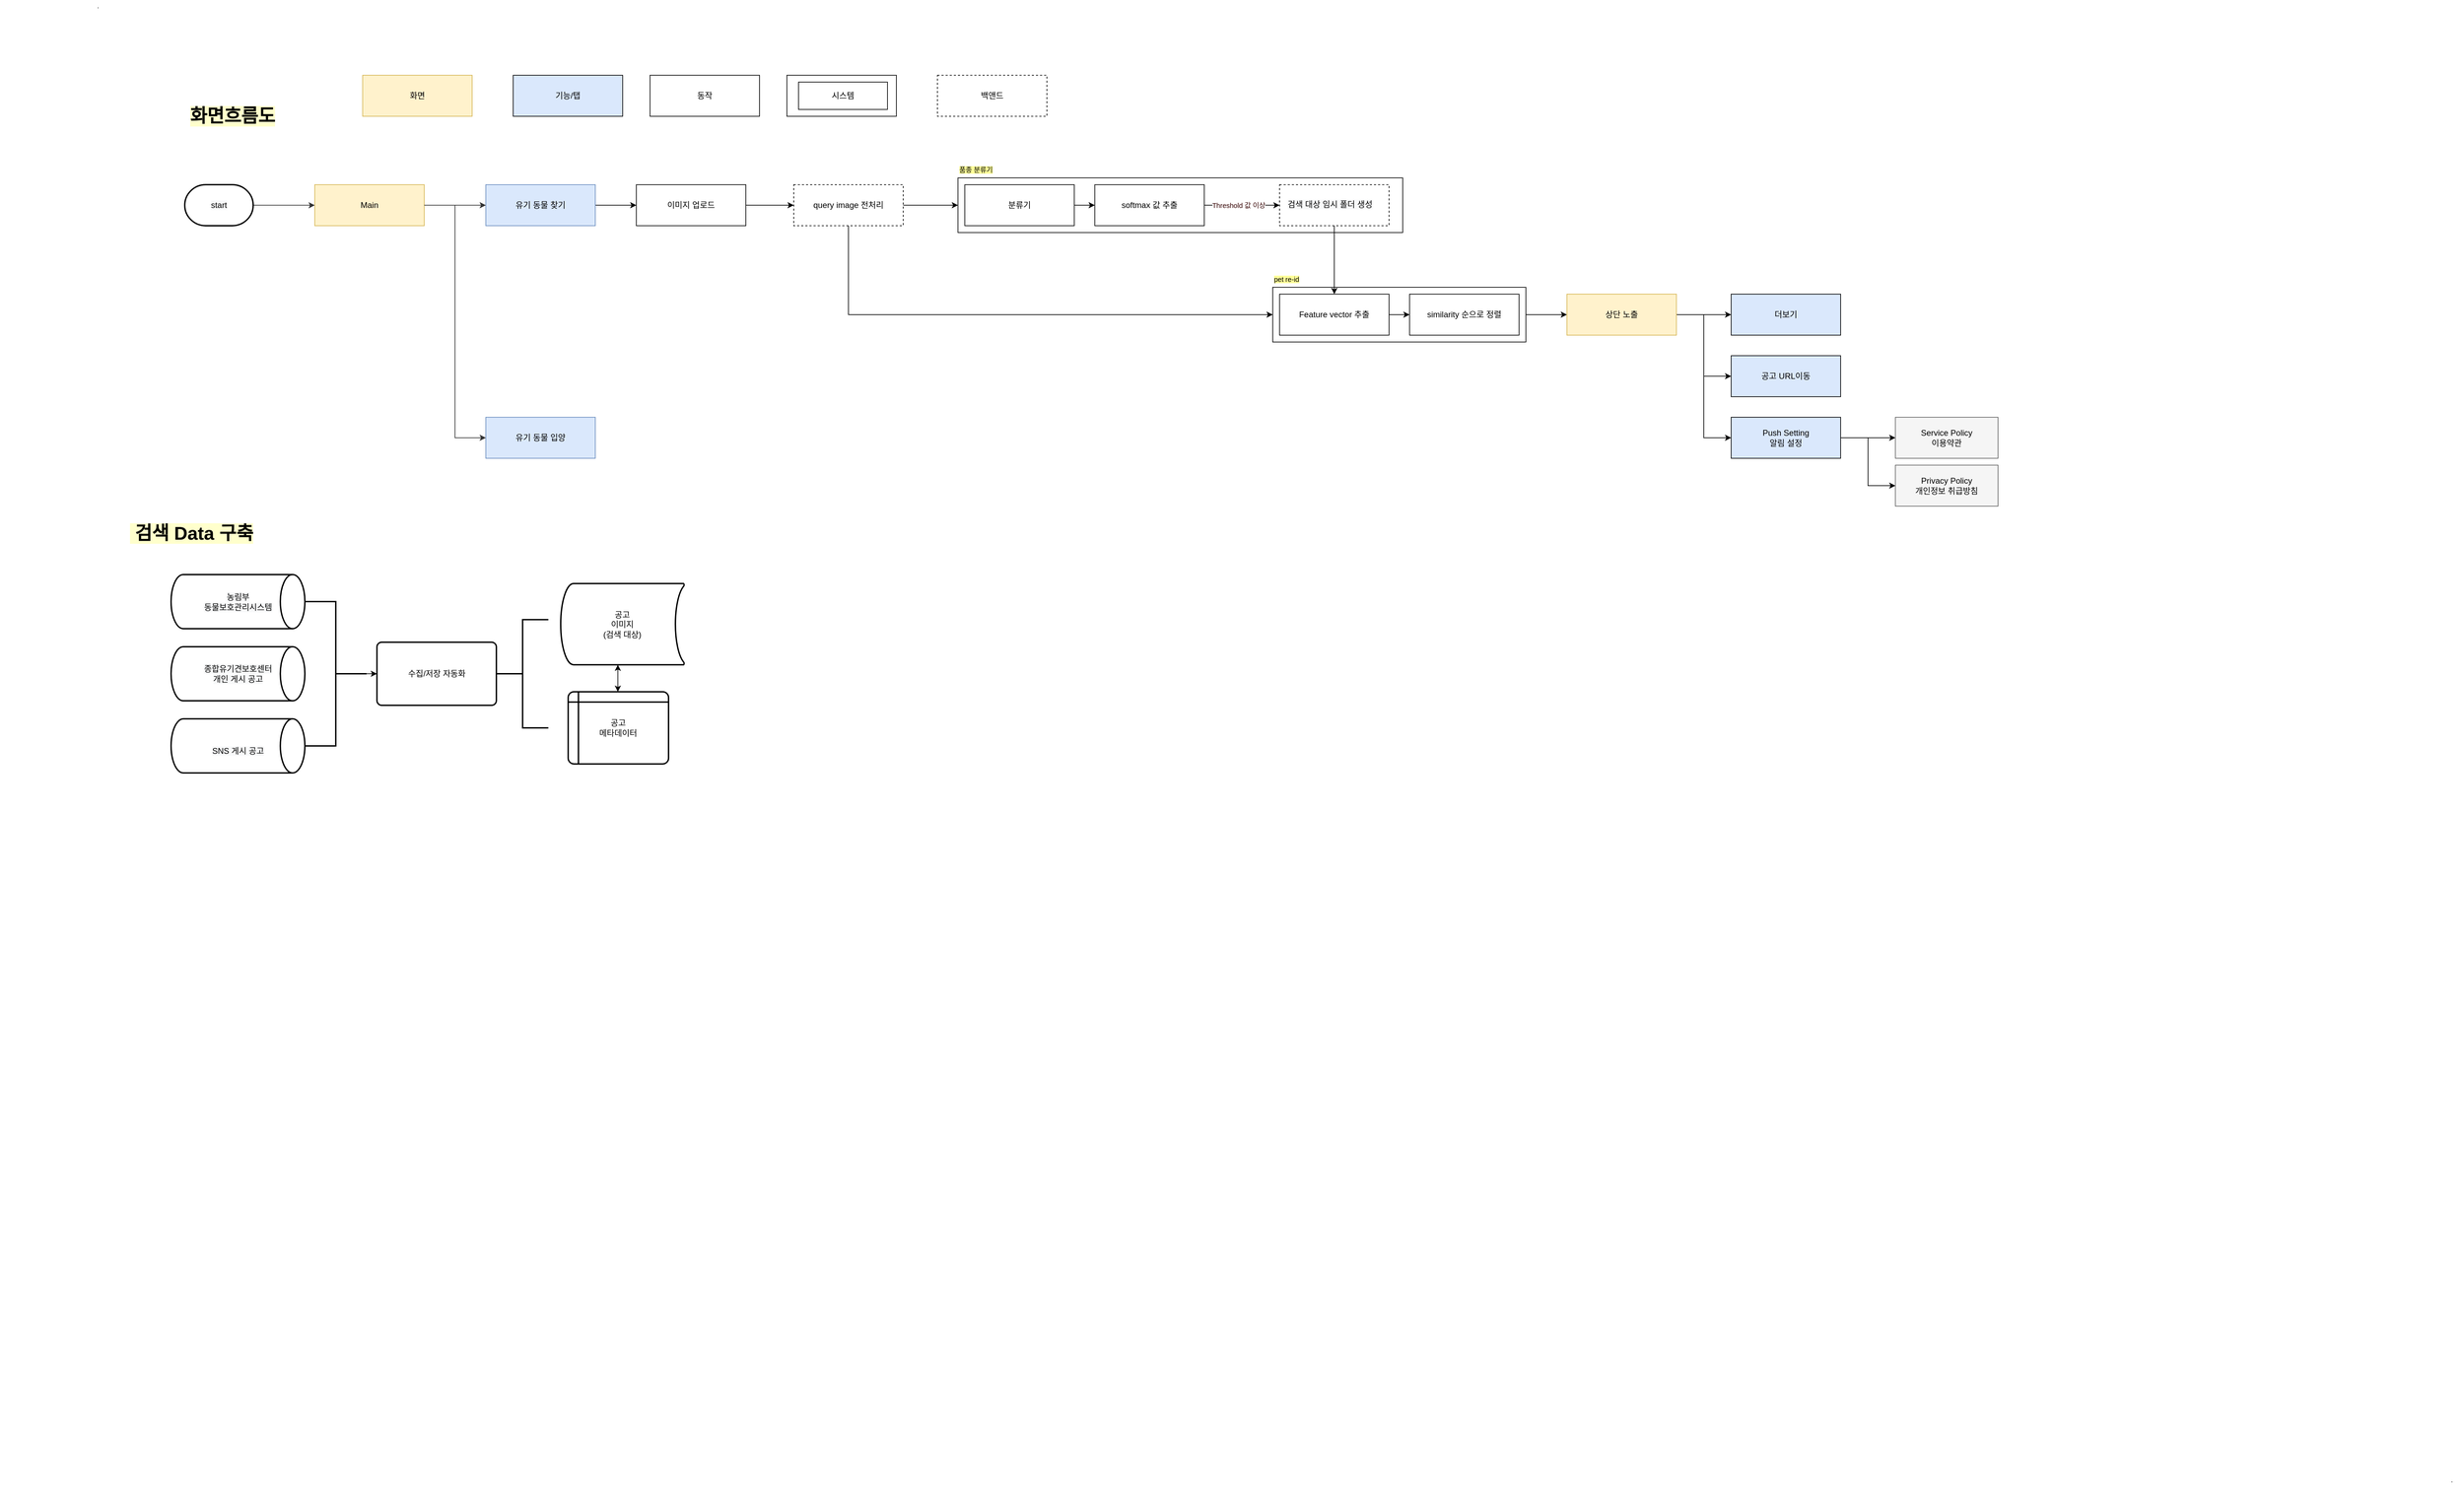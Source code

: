 <mxfile version="13.6.4" type="device"><diagram id="57864a6e-33d9-c2d9-4bf0-1671f6d401e0" name="Page-1"><mxGraphModel dx="5215" dy="1328" grid="1" gridSize="10" guides="1" tooltips="1" connect="1" arrows="1" fold="1" page="1" pageScale="1" pageWidth="2620" pageHeight="2050" math="0" shadow="0"><root><mxCell id="0"/><mxCell id="1" parent="0"/><mxCell id="1f08dd17bee64261-35" value="." style="text;html=1;resizable=0;points=[];autosize=1;align=left;verticalAlign=top;spacingTop=-4;fontSize=10;fontColor=#000000;" parent="1" vertex="1"><mxGeometry x="3440" y="2155" width="20" height="10" as="geometry"/></mxCell><mxCell id="1f08dd17bee64261-36" value="." style="text;html=1;resizable=0;points=[];autosize=1;align=left;verticalAlign=top;spacingTop=-4;fontSize=10;fontColor=#000000;" parent="1" vertex="1"><mxGeometry width="20" height="10" as="geometry"/></mxCell><mxCell id="27501b236be9f285-19" style="edgeStyle=orthogonalEdgeStyle;rounded=0;jumpStyle=arc;html=1;exitX=1;exitY=0.5;startArrow=none;startFill=0;endArrow=classic;endFill=1;jettySize=auto;orthogonalLoop=1;strokeColor=#000000;fontSize=10;fontColor=#FFFFFF;" parent="1" edge="1"><mxGeometry relative="1" as="geometry"><mxPoint x="2790" y="250" as="sourcePoint"/></mxGeometry></mxCell><mxCell id="27501b236be9f285-21" style="edgeStyle=orthogonalEdgeStyle;rounded=0;jumpStyle=arc;html=1;exitX=1;exitY=0.5;entryX=0;entryY=0.5;startArrow=none;startFill=0;endArrow=classic;endFill=1;jettySize=auto;orthogonalLoop=1;strokeColor=#000000;fontSize=10;fontColor=#FFFFFF;" parent="1" edge="1"><mxGeometry relative="1" as="geometry"><mxPoint x="2980" y="250" as="sourcePoint"/></mxGeometry></mxCell><mxCell id="27501b236be9f285-23" style="edgeStyle=orthogonalEdgeStyle;rounded=0;jumpStyle=arc;html=1;exitX=1;exitY=0.5;entryX=0;entryY=0.5;startArrow=none;startFill=0;endArrow=classic;endFill=1;jettySize=auto;orthogonalLoop=1;strokeColor=#000000;fontSize=10;fontColor=#FFFFFF;" parent="1" edge="1"><mxGeometry relative="1" as="geometry"><mxPoint x="3200" y="250" as="targetPoint"/></mxGeometry></mxCell><mxCell id="yWYfUCJI5LgdnUcfd7GL-65" value="&lt;font color=&quot;#000000&quot;&gt;Main&lt;/font&gt;" style="rounded=0;whiteSpace=wrap;html=1;shadow=0;strokeColor=#d6b656;strokeWidth=1;fillColor=#fff2cc;fontColor=#F7F7F7;align=center;" parent="1" vertex="1"><mxGeometry x="320" y="270" width="160" height="60" as="geometry"/></mxCell><mxCell id="yWYfUCJI5LgdnUcfd7GL-66" style="edgeStyle=orthogonalEdgeStyle;rounded=0;jumpStyle=arc;html=1;exitX=1;exitY=0.5;entryX=0;entryY=0.5;startArrow=none;startFill=0;endArrow=classic;endFill=1;jettySize=auto;orthogonalLoop=1;strokeColor=#333333;fontColor=#F7F7F7;" parent="1" target="yWYfUCJI5LgdnUcfd7GL-65" edge="1"><mxGeometry relative="1" as="geometry"><mxPoint x="190" y="300" as="sourcePoint"/></mxGeometry></mxCell><mxCell id="yWYfUCJI5LgdnUcfd7GL-67" value="" style="edgeStyle=orthogonalEdgeStyle;rounded=0;jumpStyle=arc;html=1;startArrow=none;startFill=0;endArrow=classic;endFill=1;jettySize=auto;orthogonalLoop=1;strokeColor=#000000;fontSize=10;fontColor=#FFFFFF;" parent="1" source="yWYfUCJI5LgdnUcfd7GL-68" edge="1"><mxGeometry relative="1" as="geometry"><mxPoint x="790" y="300" as="targetPoint"/></mxGeometry></mxCell><mxCell id="yWYfUCJI5LgdnUcfd7GL-68" value="&lt;font color=&quot;#000000&quot;&gt;유기 동물 찾기&lt;br&gt;&lt;/font&gt;" style="rounded=0;whiteSpace=wrap;html=1;shadow=0;strokeColor=#6c8ebf;strokeWidth=1;fillColor=#dae8fc;fontColor=#F7F7F7;align=center;" parent="1" vertex="1"><mxGeometry x="570" y="270" width="160" height="60" as="geometry"/></mxCell><mxCell id="yWYfUCJI5LgdnUcfd7GL-69" value="" style="edgeStyle=orthogonalEdgeStyle;rounded=0;jumpStyle=arc;html=1;startArrow=none;startFill=0;endArrow=classic;endFill=1;jettySize=auto;orthogonalLoop=1;strokeColor=#000000;fontSize=10;fontColor=#FFFFFF;" parent="1" source="yWYfUCJI5LgdnUcfd7GL-70" edge="1"><mxGeometry relative="1" as="geometry"><mxPoint x="1020" y="300" as="targetPoint"/></mxGeometry></mxCell><mxCell id="yWYfUCJI5LgdnUcfd7GL-70" value="&lt;span style=&quot;color: rgb(0 , 0 , 0)&quot;&gt;이미지 업로드&lt;/span&gt;" style="rounded=0;whiteSpace=wrap;html=1;shadow=0;strokeColor=#000000;strokeWidth=1;fillColor=#ffffff;fontColor=#F7F7F7;align=center;" parent="1" vertex="1"><mxGeometry x="790" y="270" width="160" height="60" as="geometry"/></mxCell><mxCell id="yWYfUCJI5LgdnUcfd7GL-71" style="edgeStyle=orthogonalEdgeStyle;rounded=0;jumpStyle=arc;html=1;exitX=1;exitY=0.5;entryX=0;entryY=0.5;startArrow=none;startFill=0;endArrow=classic;endFill=1;jettySize=auto;orthogonalLoop=1;strokeColor=#333333;fontColor=#F7F7F7;" parent="1" source="yWYfUCJI5LgdnUcfd7GL-65" target="yWYfUCJI5LgdnUcfd7GL-68" edge="1"><mxGeometry relative="1" as="geometry"/></mxCell><mxCell id="yWYfUCJI5LgdnUcfd7GL-72" value="&lt;span style=&quot;color: rgb(0 , 0 , 0)&quot;&gt;유기 동물 입양&lt;/span&gt;" style="rounded=0;whiteSpace=wrap;html=1;shadow=0;strokeColor=#6c8ebf;strokeWidth=1;fillColor=#dae8fc;fontColor=#F7F7F7;align=center;" parent="1" vertex="1"><mxGeometry x="570" y="610" width="160" height="60" as="geometry"/></mxCell><mxCell id="yWYfUCJI5LgdnUcfd7GL-73" style="edgeStyle=orthogonalEdgeStyle;rounded=0;jumpStyle=arc;html=1;exitX=1;exitY=0.5;entryX=0;entryY=0.5;startArrow=none;startFill=0;endArrow=classic;endFill=1;jettySize=auto;orthogonalLoop=1;strokeColor=#333333;fontSize=10;fontColor=#F7F7F7;" parent="1" source="yWYfUCJI5LgdnUcfd7GL-65" target="yWYfUCJI5LgdnUcfd7GL-72" edge="1"><mxGeometry relative="1" as="geometry"/></mxCell><mxCell id="yWYfUCJI5LgdnUcfd7GL-74" value="" style="rounded=0;whiteSpace=wrap;html=1;shadow=0;strokeColor=#000000;strokeWidth=1;fillColor=#ffffff;fontColor=#F7F7F7;align=center;" parent="1" vertex="1"><mxGeometry x="1260" y="260" width="650" height="80" as="geometry"/></mxCell><mxCell id="yWYfUCJI5LgdnUcfd7GL-75" value="" style="edgeStyle=orthogonalEdgeStyle;rounded=0;jumpStyle=arc;html=1;startArrow=none;startFill=0;endArrow=classic;endFill=1;jettySize=auto;orthogonalLoop=1;strokeColor=#000000;fontSize=10;fontColor=#FFFFFF;" parent="1" source="yWYfUCJI5LgdnUcfd7GL-77" edge="1"><mxGeometry relative="1" as="geometry"><mxPoint x="1260" y="300" as="targetPoint"/></mxGeometry></mxCell><mxCell id="yWYfUCJI5LgdnUcfd7GL-76" style="edgeStyle=orthogonalEdgeStyle;rounded=0;orthogonalLoop=1;jettySize=auto;html=1;entryX=0;entryY=0.5;entryDx=0;entryDy=0;" parent="1" source="yWYfUCJI5LgdnUcfd7GL-77" target="yWYfUCJI5LgdnUcfd7GL-86" edge="1"><mxGeometry relative="1" as="geometry"><Array as="points"><mxPoint x="1100" y="460"/></Array></mxGeometry></mxCell><mxCell id="yWYfUCJI5LgdnUcfd7GL-77" value="&lt;font color=&quot;#000000&quot;&gt;query image 전처리&lt;/font&gt;" style="rounded=0;whiteSpace=wrap;html=1;shadow=0;strokeColor=#000000;strokeWidth=1;fillColor=#ffffff;fontColor=#F7F7F7;align=center;dashed=1;" parent="1" vertex="1"><mxGeometry x="1020" y="270" width="160" height="60" as="geometry"/></mxCell><mxCell id="yWYfUCJI5LgdnUcfd7GL-78" value="&lt;font color=&quot;#000000&quot;&gt;분류기&lt;/font&gt;" style="rounded=0;whiteSpace=wrap;html=1;shadow=0;strokeColor=#000000;strokeWidth=1;fillColor=#ffffff;fontColor=#F7F7F7;align=center;" parent="1" vertex="1"><mxGeometry x="1270" y="270" width="160" height="60" as="geometry"/></mxCell><mxCell id="yWYfUCJI5LgdnUcfd7GL-79" value="&lt;font color=&quot;#000000&quot;&gt;&lt;span style=&quot;background-color: rgb(255 , 255 , 153)&quot;&gt;품종 분류기&lt;/span&gt;&lt;/font&gt;" style="text;html=1;resizable=0;points=[];autosize=1;align=left;verticalAlign=top;spacingTop=-4;fontSize=10;fontColor=#FFFFFF;" parent="1" vertex="1"><mxGeometry x="1260" y="240" width="70" height="10" as="geometry"/></mxCell><mxCell id="yWYfUCJI5LgdnUcfd7GL-80" value="&lt;font color=&quot;#000000&quot;&gt;softmax 값 추출&lt;/font&gt;" style="rounded=0;whiteSpace=wrap;html=1;shadow=0;strokeColor=#000000;strokeWidth=1;fillColor=#ffffff;fontColor=#F7F7F7;align=center;" parent="1" vertex="1"><mxGeometry x="1460" y="270" width="160" height="60" as="geometry"/></mxCell><mxCell id="yWYfUCJI5LgdnUcfd7GL-81" style="edgeStyle=orthogonalEdgeStyle;rounded=0;jumpStyle=arc;html=1;exitX=1;exitY=0.5;entryX=0;entryY=0.5;startArrow=none;startFill=0;endArrow=classic;endFill=1;jettySize=auto;orthogonalLoop=1;strokeColor=#000000;fontSize=10;fontColor=#FFFFFF;" parent="1" source="yWYfUCJI5LgdnUcfd7GL-78" target="yWYfUCJI5LgdnUcfd7GL-80" edge="1"><mxGeometry relative="1" as="geometry"/></mxCell><mxCell id="yWYfUCJI5LgdnUcfd7GL-82" value="" style="rounded=0;whiteSpace=wrap;html=1;shadow=0;strokeColor=#000000;strokeWidth=1;fillColor=#ffffff;fontColor=#F7F7F7;align=center;dashed=1;" parent="1" vertex="1"><mxGeometry x="1730" y="270" width="160" height="60" as="geometry"/></mxCell><mxCell id="yWYfUCJI5LgdnUcfd7GL-83" value="&lt;span style=&quot;color: rgb(0 , 0 , 0) ; font-family: &amp;#34;helvetica&amp;#34; ; font-size: 12px ; font-style: normal ; font-weight: 400 ; letter-spacing: normal ; text-align: center ; text-indent: 0px ; text-transform: none ; word-spacing: 0px ; background-color: rgb(248 , 249 , 250) ; display: inline ; float: none&quot;&gt;검색 대상 임시 폴더 생성&lt;/span&gt;" style="text;whiteSpace=wrap;html=1;" parent="1" vertex="1"><mxGeometry x="1740" y="285" width="140" height="30" as="geometry"/></mxCell><mxCell id="yWYfUCJI5LgdnUcfd7GL-85" style="edgeStyle=orthogonalEdgeStyle;rounded=0;orthogonalLoop=1;jettySize=auto;html=1;entryX=0;entryY=0.5;entryDx=0;entryDy=0;" parent="1" source="yWYfUCJI5LgdnUcfd7GL-86" target="yWYfUCJI5LgdnUcfd7GL-95" edge="1"><mxGeometry relative="1" as="geometry"/></mxCell><mxCell id="yWYfUCJI5LgdnUcfd7GL-86" value="" style="rounded=0;whiteSpace=wrap;html=1;shadow=0;strokeColor=#000000;strokeWidth=1;fillColor=#ffffff;fontColor=#F7F7F7;align=center;" parent="1" vertex="1"><mxGeometry x="1720" y="420" width="370" height="80" as="geometry"/></mxCell><mxCell id="yWYfUCJI5LgdnUcfd7GL-87" value="&lt;font color=&quot;#000000&quot;&gt;Feature vector 추출&lt;/font&gt;" style="rounded=0;whiteSpace=wrap;html=1;shadow=0;strokeColor=#000000;strokeWidth=1;fillColor=#ffffff;fontColor=#F7F7F7;align=center;" parent="1" vertex="1"><mxGeometry x="1730" y="430" width="160" height="60" as="geometry"/></mxCell><mxCell id="yWYfUCJI5LgdnUcfd7GL-88" value="&lt;font color=&quot;#000000&quot;&gt;&lt;span style=&quot;background-color: rgb(255 , 255 , 153)&quot;&gt;pet re-id&lt;/span&gt;&lt;/font&gt;" style="text;html=1;resizable=0;points=[];autosize=1;align=left;verticalAlign=top;spacingTop=-4;fontSize=10;fontColor=#FFFFFF;" parent="1" vertex="1"><mxGeometry x="1720" y="400" width="50" height="10" as="geometry"/></mxCell><mxCell id="yWYfUCJI5LgdnUcfd7GL-89" value="&lt;font color=&quot;#000000&quot;&gt;similarity 순으로 정렬&lt;/font&gt;" style="rounded=0;whiteSpace=wrap;html=1;shadow=0;strokeColor=#000000;strokeWidth=1;fillColor=#ffffff;fontColor=#F7F7F7;align=center;" parent="1" vertex="1"><mxGeometry x="1920" y="430" width="160" height="60" as="geometry"/></mxCell><mxCell id="yWYfUCJI5LgdnUcfd7GL-90" style="edgeStyle=orthogonalEdgeStyle;rounded=0;jumpStyle=arc;html=1;exitX=1;exitY=0.5;entryX=0;entryY=0.5;startArrow=none;startFill=0;endArrow=classic;endFill=1;jettySize=auto;orthogonalLoop=1;strokeColor=#000000;fontSize=10;fontColor=#FFFFFF;" parent="1" source="yWYfUCJI5LgdnUcfd7GL-87" target="yWYfUCJI5LgdnUcfd7GL-89" edge="1"><mxGeometry relative="1" as="geometry"/></mxCell><mxCell id="yWYfUCJI5LgdnUcfd7GL-91" style="edgeStyle=orthogonalEdgeStyle;rounded=0;orthogonalLoop=1;jettySize=auto;html=1;entryX=0.5;entryY=0;entryDx=0;entryDy=0;" parent="1" source="yWYfUCJI5LgdnUcfd7GL-82" target="yWYfUCJI5LgdnUcfd7GL-87" edge="1"><mxGeometry relative="1" as="geometry"/></mxCell><mxCell id="yWYfUCJI5LgdnUcfd7GL-92" style="edgeStyle=orthogonalEdgeStyle;rounded=0;orthogonalLoop=1;jettySize=auto;html=1;entryX=0;entryY=0.5;entryDx=0;entryDy=0;" parent="1" source="yWYfUCJI5LgdnUcfd7GL-95" target="yWYfUCJI5LgdnUcfd7GL-96" edge="1"><mxGeometry relative="1" as="geometry"><mxPoint x="2380" y="460" as="targetPoint"/></mxGeometry></mxCell><mxCell id="yWYfUCJI5LgdnUcfd7GL-93" style="edgeStyle=orthogonalEdgeStyle;rounded=0;orthogonalLoop=1;jettySize=auto;html=1;entryX=0;entryY=0.5;entryDx=0;entryDy=0;" parent="1" source="yWYfUCJI5LgdnUcfd7GL-95" target="yWYfUCJI5LgdnUcfd7GL-100" edge="1"><mxGeometry relative="1" as="geometry"/></mxCell><mxCell id="yWYfUCJI5LgdnUcfd7GL-94" style="edgeStyle=orthogonalEdgeStyle;rounded=0;orthogonalLoop=1;jettySize=auto;html=1;exitX=1;exitY=0.5;exitDx=0;exitDy=0;entryX=0;entryY=0.5;entryDx=0;entryDy=0;" parent="1" source="yWYfUCJI5LgdnUcfd7GL-95" target="yWYfUCJI5LgdnUcfd7GL-97" edge="1"><mxGeometry relative="1" as="geometry"/></mxCell><mxCell id="yWYfUCJI5LgdnUcfd7GL-95" value="&lt;font color=&quot;#000000&quot;&gt;상단 노출&lt;/font&gt;" style="rounded=0;whiteSpace=wrap;html=1;shadow=0;strokeWidth=1;align=center;fillColor=#FFF2CC;strokeColor=#D6B656;" parent="1" vertex="1"><mxGeometry x="2150" y="430" width="160" height="60" as="geometry"/></mxCell><mxCell id="yWYfUCJI5LgdnUcfd7GL-96" value="&lt;font color=&quot;#000000&quot;&gt;더보기&lt;/font&gt;" style="rounded=0;whiteSpace=wrap;html=1;shadow=0;strokeColor=#000000;strokeWidth=1;fontColor=#F7F7F7;align=center;fillColor=#DAE8FC;" parent="1" vertex="1"><mxGeometry x="2390" y="430" width="160" height="60" as="geometry"/></mxCell><mxCell id="yWYfUCJI5LgdnUcfd7GL-97" value="&lt;font color=&quot;#000000&quot;&gt;공고 URL이동&lt;br&gt;&lt;/font&gt;" style="rounded=0;whiteSpace=wrap;html=1;shadow=0;strokeColor=#000000;strokeWidth=1;fontColor=#F7F7F7;align=center;fillColor=#DAE8FC;" parent="1" vertex="1"><mxGeometry x="2390" y="520" width="160" height="60" as="geometry"/></mxCell><mxCell id="yWYfUCJI5LgdnUcfd7GL-98" style="edgeStyle=orthogonalEdgeStyle;rounded=0;orthogonalLoop=1;jettySize=auto;html=1;entryX=0;entryY=0.5;entryDx=0;entryDy=0;" parent="1" source="yWYfUCJI5LgdnUcfd7GL-100" target="yWYfUCJI5LgdnUcfd7GL-101" edge="1"><mxGeometry relative="1" as="geometry"/></mxCell><mxCell id="yWYfUCJI5LgdnUcfd7GL-99" style="edgeStyle=orthogonalEdgeStyle;rounded=0;orthogonalLoop=1;jettySize=auto;html=1;entryX=0;entryY=0.5;entryDx=0;entryDy=0;" parent="1" source="yWYfUCJI5LgdnUcfd7GL-100" target="yWYfUCJI5LgdnUcfd7GL-102" edge="1"><mxGeometry relative="1" as="geometry"/></mxCell><mxCell id="yWYfUCJI5LgdnUcfd7GL-100" value="&lt;font color=&quot;#000000&quot;&gt;Push Setting&lt;br&gt;알림 설정&lt;/font&gt;&lt;br&gt;" style="rounded=0;whiteSpace=wrap;html=1;shadow=0;strokeColor=#000000;strokeWidth=1;fontColor=#F7F7F7;align=center;fillColor=#DAE8FC;" parent="1" vertex="1"><mxGeometry x="2390" y="610" width="160" height="60" as="geometry"/></mxCell><mxCell id="yWYfUCJI5LgdnUcfd7GL-101" value="&lt;font color=&quot;#000000&quot;&gt;Service Policy&lt;/font&gt;&lt;div&gt;&lt;font color=&quot;#000000&quot;&gt;이용약관&lt;/font&gt;&lt;/div&gt;" style="rounded=0;whiteSpace=wrap;html=1;shadow=0;strokeColor=#666666;strokeWidth=1;fillColor=#f5f5f5;fontColor=#F7F7F7;align=center;" parent="1" vertex="1"><mxGeometry x="2630" y="610" width="150" height="60" as="geometry"/></mxCell><mxCell id="yWYfUCJI5LgdnUcfd7GL-102" value="&lt;font color=&quot;#000000&quot;&gt;Privacy Policy&lt;/font&gt;&lt;div&gt;&lt;font color=&quot;#000000&quot;&gt;개인정보 취급방침&lt;/font&gt;&lt;/div&gt;" style="rounded=0;whiteSpace=wrap;html=1;shadow=0;strokeColor=#666666;strokeWidth=1;fillColor=#f5f5f5;fontColor=#F7F7F7;align=center;" parent="1" vertex="1"><mxGeometry x="2630" y="680" width="150" height="60" as="geometry"/></mxCell><mxCell id="yWYfUCJI5LgdnUcfd7GL-103" value="&#10;&#10;&lt;span style=&quot;color: rgb(0, 0, 0); font-family: helvetica; font-size: 12px; font-style: normal; font-weight: 400; letter-spacing: normal; text-align: center; text-indent: 0px; text-transform: none; word-spacing: 0px; background-color: rgb(248, 249, 250); display: inline; float: none;&quot;&gt;start&lt;/span&gt;&#10;&#10;" style="strokeWidth=2;html=1;shape=mxgraph.flowchart.terminator;whiteSpace=wrap;" parent="1" vertex="1"><mxGeometry x="130" y="270" width="100" height="60" as="geometry"/></mxCell><mxCell id="yWYfUCJI5LgdnUcfd7GL-84" value="&lt;font color=&quot;#330000&quot;&gt;Threshold 값 이상&lt;/font&gt;" style="edgeStyle=orthogonalEdgeStyle;rounded=0;jumpStyle=arc;html=1;startArrow=none;startFill=0;endArrow=classic;endFill=1;jettySize=auto;orthogonalLoop=1;strokeColor=#000000;fontSize=10;fontColor=#FFFFFF;entryX=0;entryY=0.5;entryDx=0;entryDy=0;" parent="1" target="yWYfUCJI5LgdnUcfd7GL-82" edge="1"><mxGeometry x="-0.091" relative="1" as="geometry"><mxPoint x="1620" y="300" as="sourcePoint"/><mxPoint x="1720" y="300" as="targetPoint"/><Array as="points"/><mxPoint as="offset"/></mxGeometry></mxCell><mxCell id="IdPFE4-pT3t3CeU-IfGJ-14" value="&lt;span style=&quot;background-color: rgb(255 , 255 , 204)&quot;&gt;&lt;b&gt;화면흐름도&lt;/b&gt;&lt;/span&gt;" style="text;html=1;align=center;verticalAlign=middle;whiteSpace=wrap;rounded=0;strokeWidth=5;fontSize=27;" vertex="1" parent="1"><mxGeometry x="-80" y="160" width="560" height="20" as="geometry"/></mxCell><mxCell id="IdPFE4-pT3t3CeU-IfGJ-15" value="" style="group" vertex="1" connectable="0" parent="1"><mxGeometry x="110" y="840" width="750" height="290" as="geometry"/></mxCell><mxCell id="IdPFE4-pT3t3CeU-IfGJ-1" style="edgeStyle=orthogonalEdgeStyle;rounded=0;orthogonalLoop=1;jettySize=auto;html=1;exitX=0;exitY=0.5;exitDx=0;exitDy=0;exitPerimeter=0;" edge="1" parent="IdPFE4-pT3t3CeU-IfGJ-15" source="IdPFE4-pT3t3CeU-IfGJ-2"><mxGeometry relative="1" as="geometry"><mxPoint x="300.903" y="145" as="targetPoint"/></mxGeometry></mxCell><mxCell id="IdPFE4-pT3t3CeU-IfGJ-2" value="" style="strokeWidth=2;html=1;shape=mxgraph.flowchart.annotation_2;align=left;labelPosition=right;pointerEvents=1;direction=west;" vertex="1" parent="IdPFE4-pT3t3CeU-IfGJ-15"><mxGeometry x="195.587" y="39.545" width="90.271" height="210.909" as="geometry"/></mxCell><mxCell id="IdPFE4-pT3t3CeU-IfGJ-3" value="공고&lt;br&gt;메타데이터" style="shape=internalStorage;whiteSpace=wrap;html=1;dx=15;dy=15;rounded=1;arcSize=8;strokeWidth=2;" vertex="1" parent="IdPFE4-pT3t3CeU-IfGJ-15"><mxGeometry x="580.366" y="171.364" width="146.69" height="105.455" as="geometry"/></mxCell><mxCell id="IdPFE4-pT3t3CeU-IfGJ-4" value="&lt;span&gt;공고&lt;/span&gt;&lt;br&gt;&lt;span&gt;이미지&lt;/span&gt;&lt;br&gt;&lt;span&gt;(검색 대상)&lt;/span&gt;" style="strokeWidth=2;html=1;shape=mxgraph.flowchart.stored_data;whiteSpace=wrap;" vertex="1" parent="IdPFE4-pT3t3CeU-IfGJ-15"><mxGeometry x="569.458" y="13.182" width="180.542" height="118.636" as="geometry"/></mxCell><mxCell id="IdPFE4-pT3t3CeU-IfGJ-5" value="" style="endArrow=classic;startArrow=classic;html=1;" edge="1" parent="IdPFE4-pT3t3CeU-IfGJ-15"><mxGeometry width="50" height="50" relative="1" as="geometry"><mxPoint x="652.959" y="171.364" as="sourcePoint"/><mxPoint x="652.959" y="131.818" as="targetPoint"/></mxGeometry></mxCell><mxCell id="IdPFE4-pT3t3CeU-IfGJ-6" value="&#10;&#10;&lt;span style=&quot;color: rgb(0, 0, 0); font-family: helvetica; font-size: 12px; font-style: normal; font-weight: 400; letter-spacing: normal; text-align: center; text-indent: 0px; text-transform: none; word-spacing: 0px; background-color: rgb(248, 249, 250); display: inline; float: none;&quot;&gt;농림부&lt;/span&gt;&lt;br style=&quot;color: rgb(0, 0, 0); font-family: helvetica; font-size: 12px; font-style: normal; font-weight: 400; letter-spacing: normal; text-align: center; text-indent: 0px; text-transform: none; word-spacing: 0px; background-color: rgb(248, 249, 250);&quot;&gt;&lt;span style=&quot;color: rgb(0, 0, 0); font-family: helvetica; font-size: 12px; font-style: normal; font-weight: 400; letter-spacing: normal; text-align: center; text-indent: 0px; text-transform: none; word-spacing: 0px; background-color: rgb(248, 249, 250); display: inline; float: none;&quot;&gt;동물보호관리시스템&lt;/span&gt;&#10;&#10;" style="strokeWidth=2;html=1;shape=mxgraph.flowchart.direct_data;whiteSpace=wrap;" vertex="1" parent="IdPFE4-pT3t3CeU-IfGJ-15"><mxGeometry width="195.587" height="79.091" as="geometry"/></mxCell><mxCell id="IdPFE4-pT3t3CeU-IfGJ-7" value="&#10;&#10;&lt;span style=&quot;color: rgb(0, 0, 0); font-family: helvetica; font-size: 12px; font-style: normal; font-weight: 400; letter-spacing: normal; text-align: center; text-indent: 0px; text-transform: none; word-spacing: 0px; background-color: rgb(248, 249, 250); display: inline; float: none;&quot;&gt;종합유기견보호센터&lt;/span&gt;&lt;br style=&quot;color: rgb(0, 0, 0); font-family: helvetica; font-size: 12px; font-style: normal; font-weight: 400; letter-spacing: normal; text-align: center; text-indent: 0px; text-transform: none; word-spacing: 0px; background-color: rgb(248, 249, 250);&quot;&gt;&lt;span style=&quot;color: rgb(0, 0, 0); font-family: helvetica; font-size: 12px; font-style: normal; font-weight: 400; letter-spacing: normal; text-align: center; text-indent: 0px; text-transform: none; word-spacing: 0px; background-color: rgb(248, 249, 250); display: inline; float: none;&quot;&gt;개인 게시 공고&lt;/span&gt;&#10;&#10;" style="strokeWidth=2;html=1;shape=mxgraph.flowchart.direct_data;whiteSpace=wrap;" vertex="1" parent="IdPFE4-pT3t3CeU-IfGJ-15"><mxGeometry y="105.455" width="195.587" height="79.091" as="geometry"/></mxCell><mxCell id="IdPFE4-pT3t3CeU-IfGJ-8" value="&lt;br&gt;&lt;span style=&quot;color: rgb(0 , 0 , 0) ; font-family: &amp;#34;helvetica&amp;#34; ; font-size: 12px ; font-style: normal ; font-weight: 400 ; letter-spacing: normal ; text-align: center ; text-indent: 0px ; text-transform: none ; word-spacing: 0px ; background-color: rgb(248 , 249 , 250) ; display: inline ; float: none&quot;&gt;SNS 게시 공고&lt;/span&gt;&lt;br&gt;" style="strokeWidth=2;html=1;shape=mxgraph.flowchart.direct_data;whiteSpace=wrap;" vertex="1" parent="IdPFE4-pT3t3CeU-IfGJ-15"><mxGeometry y="210.909" width="195.587" height="79.091" as="geometry"/></mxCell><mxCell id="IdPFE4-pT3t3CeU-IfGJ-9" value="수집/저장 자동화" style="rounded=1;whiteSpace=wrap;html=1;absoluteArcSize=1;arcSize=14;strokeWidth=2;" vertex="1" parent="IdPFE4-pT3t3CeU-IfGJ-15"><mxGeometry x="300.903" y="98.864" width="174.524" height="92.273" as="geometry"/></mxCell><mxCell id="IdPFE4-pT3t3CeU-IfGJ-10" value="" style="strokeWidth=2;html=1;shape=mxgraph.flowchart.annotation_2;align=left;labelPosition=right;pointerEvents=1;" vertex="1" parent="IdPFE4-pT3t3CeU-IfGJ-15"><mxGeometry x="476.179" y="65.909" width="75.226" height="158.182" as="geometry"/></mxCell><mxCell id="IdPFE4-pT3t3CeU-IfGJ-16" value="&lt;span style=&quot;background-color: rgb(255 , 255 , 204)&quot;&gt;&lt;b&gt;&amp;nbsp;검색 Data 구축&lt;/b&gt;&lt;/span&gt;" style="text;html=1;align=center;verticalAlign=middle;whiteSpace=wrap;rounded=0;strokeWidth=5;fontSize=27;" vertex="1" parent="1"><mxGeometry x="-140" y="770" width="560" height="20" as="geometry"/></mxCell><mxCell id="IdPFE4-pT3t3CeU-IfGJ-18" value="&lt;font color=&quot;#000000&quot;&gt;기능/탭&lt;/font&gt;" style="rounded=0;whiteSpace=wrap;html=1;shadow=0;strokeColor=#000000;strokeWidth=1;fontColor=#F7F7F7;align=center;fillColor=#DAE8FC;" vertex="1" parent="1"><mxGeometry x="610" y="110" width="160" height="60" as="geometry"/></mxCell><mxCell id="IdPFE4-pT3t3CeU-IfGJ-19" value="&lt;font color=&quot;#000000&quot;&gt;화면&lt;/font&gt;" style="rounded=0;whiteSpace=wrap;html=1;shadow=0;strokeColor=#d6b656;strokeWidth=1;fillColor=#fff2cc;fontColor=#F7F7F7;align=center;" vertex="1" parent="1"><mxGeometry x="390" y="110" width="160" height="60" as="geometry"/></mxCell><mxCell id="IdPFE4-pT3t3CeU-IfGJ-20" value="" style="rounded=0;whiteSpace=wrap;html=1;shadow=0;strokeColor=#000000;strokeWidth=1;fillColor=#ffffff;fontColor=#F7F7F7;align=center;" vertex="1" parent="1"><mxGeometry x="1010" y="110" width="160" height="60" as="geometry"/></mxCell><mxCell id="IdPFE4-pT3t3CeU-IfGJ-21" value="&lt;font color=&quot;#000000&quot;&gt;시스템&lt;/font&gt;" style="rounded=0;whiteSpace=wrap;html=1;shadow=0;strokeColor=#000000;strokeWidth=1;fillColor=#ffffff;fontColor=#F7F7F7;align=center;" vertex="1" parent="1"><mxGeometry x="1027" y="120" width="130" height="40" as="geometry"/></mxCell><mxCell id="IdPFE4-pT3t3CeU-IfGJ-22" value="&lt;font color=&quot;#000000&quot;&gt;백앤드&lt;/font&gt;" style="rounded=0;whiteSpace=wrap;html=1;shadow=0;strokeColor=#000000;strokeWidth=1;fillColor=#ffffff;fontColor=#F7F7F7;align=center;dashed=1;" vertex="1" parent="1"><mxGeometry x="1230" y="110" width="160" height="60" as="geometry"/></mxCell><mxCell id="IdPFE4-pT3t3CeU-IfGJ-23" value="&lt;font color=&quot;#000000&quot;&gt;동작&lt;/font&gt;" style="rounded=0;whiteSpace=wrap;html=1;shadow=0;strokeColor=#000000;strokeWidth=1;fontColor=#F7F7F7;align=center;fillColor=#FFFFFF;" vertex="1" parent="1"><mxGeometry x="810" y="110" width="160" height="60" as="geometry"/></mxCell></root></mxGraphModel></diagram></mxfile>